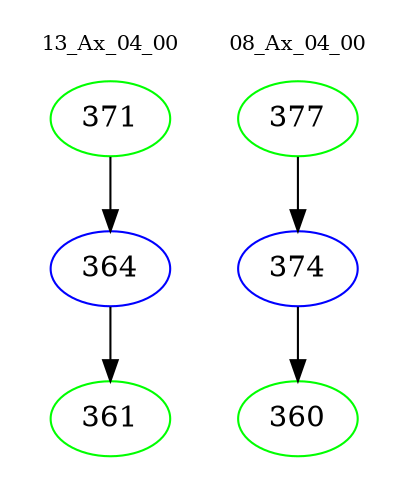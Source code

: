 digraph{
subgraph cluster_0 {
color = white
label = "13_Ax_04_00";
fontsize=10;
T0_371 [label="371", color="green"]
T0_371 -> T0_364 [color="black"]
T0_364 [label="364", color="blue"]
T0_364 -> T0_361 [color="black"]
T0_361 [label="361", color="green"]
}
subgraph cluster_1 {
color = white
label = "08_Ax_04_00";
fontsize=10;
T1_377 [label="377", color="green"]
T1_377 -> T1_374 [color="black"]
T1_374 [label="374", color="blue"]
T1_374 -> T1_360 [color="black"]
T1_360 [label="360", color="green"]
}
}
